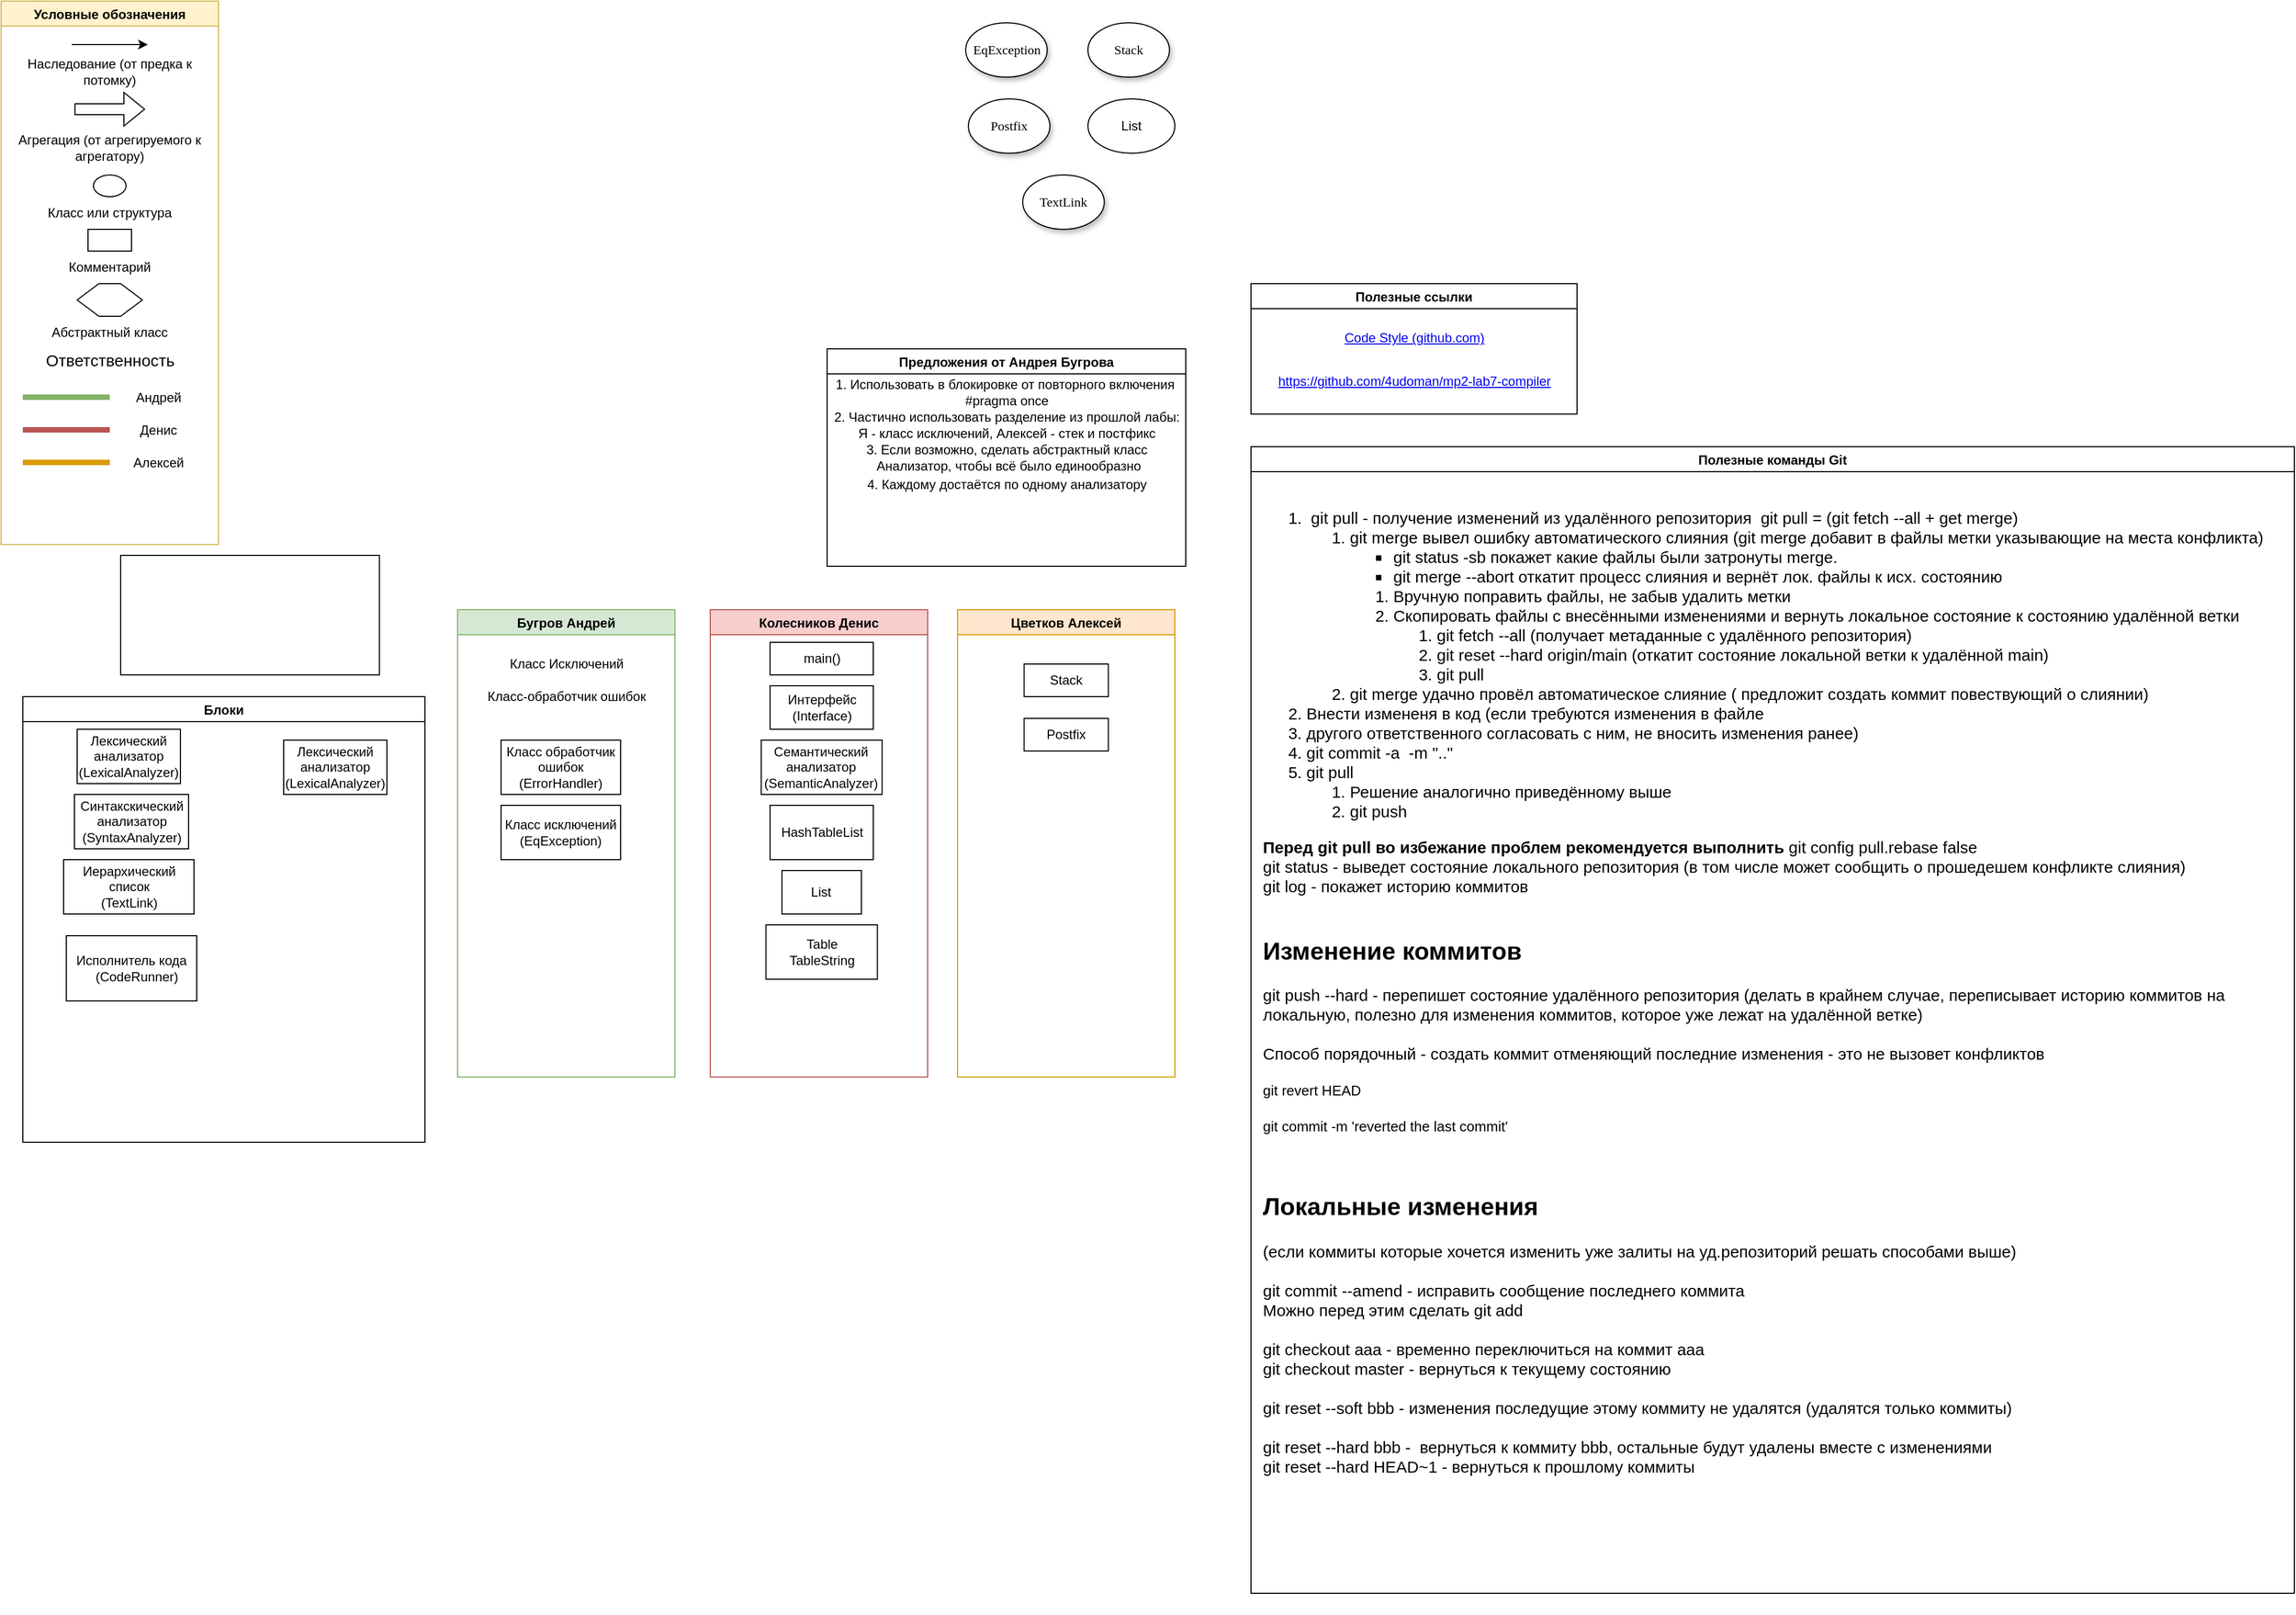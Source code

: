 <mxfile version="17.4.6" type="github">
  <diagram name="Page-1" id="42789a77-a242-8287-6e28-9cd8cfd52e62">
    <mxGraphModel dx="1624" dy="945" grid="1" gridSize="10" guides="1" tooltips="1" connect="1" arrows="1" fold="1" page="1" pageScale="1" pageWidth="1920" pageHeight="1200" background="none" math="0" shadow="0">
      <root>
        <mxCell id="0" />
        <mxCell id="1" parent="0" />
        <mxCell id="1ea317790d2ca983-3" value="Stack" style="ellipse;whiteSpace=wrap;html=1;rounded=0;shadow=1;comic=0;labelBackgroundColor=none;strokeWidth=1;fontFamily=Verdana;fontSize=12;align=center;" parent="1" vertex="1">
          <mxGeometry x="1000" y="20" width="75" height="50" as="geometry" />
        </mxCell>
        <mxCell id="iuW7hz9HEa-le5su57v6-1" value="Условные обозначения" style="swimlane;fillColor=#fff2cc;strokeColor=#d6b656;" parent="1" vertex="1">
          <mxGeometry width="200" height="500" as="geometry" />
        </mxCell>
        <mxCell id="iuW7hz9HEa-le5su57v6-2" value="" style="endArrow=classic;html=1;rounded=0;" parent="iuW7hz9HEa-le5su57v6-1" edge="1">
          <mxGeometry width="50" height="50" relative="1" as="geometry">
            <mxPoint x="65" y="40" as="sourcePoint" />
            <mxPoint x="135" y="40" as="targetPoint" />
          </mxGeometry>
        </mxCell>
        <mxCell id="iuW7hz9HEa-le5su57v6-3" value="Наследование (от предка к потомку)" style="text;html=1;strokeColor=none;fillColor=none;align=center;verticalAlign=middle;whiteSpace=wrap;rounded=0;" parent="iuW7hz9HEa-le5su57v6-1" vertex="1">
          <mxGeometry y="50" width="200" height="30" as="geometry" />
        </mxCell>
        <mxCell id="iuW7hz9HEa-le5su57v6-4" value="" style="shape=flexArrow;endArrow=classic;html=1;rounded=0;" parent="iuW7hz9HEa-le5su57v6-1" edge="1">
          <mxGeometry width="50" height="50" relative="1" as="geometry">
            <mxPoint x="67.5" y="99.5" as="sourcePoint" />
            <mxPoint x="132.5" y="99.5" as="targetPoint" />
          </mxGeometry>
        </mxCell>
        <mxCell id="iuW7hz9HEa-le5su57v6-5" value="Агрегация (от агрегируемого к агрегатору)" style="text;html=1;strokeColor=none;fillColor=none;align=center;verticalAlign=middle;whiteSpace=wrap;rounded=0;" parent="iuW7hz9HEa-le5su57v6-1" vertex="1">
          <mxGeometry y="120" width="200" height="30" as="geometry" />
        </mxCell>
        <mxCell id="iuW7hz9HEa-le5su57v6-6" value="" style="ellipse;whiteSpace=wrap;html=1;" parent="iuW7hz9HEa-le5su57v6-1" vertex="1">
          <mxGeometry x="85" y="160" width="30" height="20" as="geometry" />
        </mxCell>
        <mxCell id="iuW7hz9HEa-le5su57v6-7" value="Класс или структура" style="text;html=1;strokeColor=none;fillColor=none;align=center;verticalAlign=middle;whiteSpace=wrap;rounded=0;" parent="iuW7hz9HEa-le5su57v6-1" vertex="1">
          <mxGeometry x="40" y="180" width="120" height="30" as="geometry" />
        </mxCell>
        <mxCell id="iuW7hz9HEa-le5su57v6-10" value="" style="rounded=0;whiteSpace=wrap;html=1;" parent="iuW7hz9HEa-le5su57v6-1" vertex="1">
          <mxGeometry x="80" y="210" width="40" height="20" as="geometry" />
        </mxCell>
        <mxCell id="iuW7hz9HEa-le5su57v6-11" value="Комментарий" style="text;html=1;strokeColor=none;fillColor=none;align=center;verticalAlign=middle;whiteSpace=wrap;rounded=0;" parent="iuW7hz9HEa-le5su57v6-1" vertex="1">
          <mxGeometry x="70" y="230" width="60" height="30" as="geometry" />
        </mxCell>
        <mxCell id="iuW7hz9HEa-le5su57v6-13" value="" style="shape=hexagon;perimeter=hexagonPerimeter2;whiteSpace=wrap;html=1;fixedSize=1;" parent="iuW7hz9HEa-le5su57v6-1" vertex="1">
          <mxGeometry x="70" y="260" width="60" height="30" as="geometry" />
        </mxCell>
        <mxCell id="iuW7hz9HEa-le5su57v6-14" value="Абстрактный класс" style="text;html=1;strokeColor=none;fillColor=none;align=center;verticalAlign=middle;whiteSpace=wrap;rounded=0;" parent="iuW7hz9HEa-le5su57v6-1" vertex="1">
          <mxGeometry x="45" y="290" width="110" height="30" as="geometry" />
        </mxCell>
        <mxCell id="-pM-HTgVDpuhf9tNbvXT-4" value="" style="endArrow=none;html=1;rounded=0;fillColor=#d5e8d4;strokeColor=#82b366;strokeWidth=5;" parent="iuW7hz9HEa-le5su57v6-1" edge="1">
          <mxGeometry width="50" height="50" relative="1" as="geometry">
            <mxPoint x="20" y="364.5" as="sourcePoint" />
            <mxPoint x="100" y="364.5" as="targetPoint" />
          </mxGeometry>
        </mxCell>
        <mxCell id="-pM-HTgVDpuhf9tNbvXT-5" value="Ответственность" style="text;html=1;resizable=0;autosize=1;align=center;verticalAlign=middle;points=[];fillColor=none;strokeColor=none;rounded=0;fontSize=15;" parent="iuW7hz9HEa-le5su57v6-1" vertex="1">
          <mxGeometry x="35" y="320" width="130" height="20" as="geometry" />
        </mxCell>
        <mxCell id="-pM-HTgVDpuhf9tNbvXT-6" value="" style="endArrow=none;html=1;rounded=0;fillColor=#f8cecc;strokeColor=#b85450;strokeWidth=5;" parent="iuW7hz9HEa-le5su57v6-1" edge="1">
          <mxGeometry width="50" height="50" relative="1" as="geometry">
            <mxPoint x="20" y="394.5" as="sourcePoint" />
            <mxPoint x="100" y="394.5" as="targetPoint" />
          </mxGeometry>
        </mxCell>
        <mxCell id="-pM-HTgVDpuhf9tNbvXT-7" value="" style="endArrow=none;html=1;rounded=0;fillColor=#ffe6cc;strokeColor=#d79b00;strokeWidth=5;" parent="iuW7hz9HEa-le5su57v6-1" edge="1">
          <mxGeometry width="50" height="50" relative="1" as="geometry">
            <mxPoint x="20" y="424.5" as="sourcePoint" />
            <mxPoint x="100" y="424.5" as="targetPoint" />
          </mxGeometry>
        </mxCell>
        <mxCell id="-pM-HTgVDpuhf9tNbvXT-8" value="Андрей" style="text;html=1;strokeColor=none;fillColor=none;align=center;verticalAlign=middle;whiteSpace=wrap;rounded=0;" parent="iuW7hz9HEa-le5su57v6-1" vertex="1">
          <mxGeometry x="115" y="350" width="60" height="30" as="geometry" />
        </mxCell>
        <mxCell id="-pM-HTgVDpuhf9tNbvXT-9" value="Денис" style="text;html=1;strokeColor=none;fillColor=none;align=center;verticalAlign=middle;whiteSpace=wrap;rounded=0;" parent="iuW7hz9HEa-le5su57v6-1" vertex="1">
          <mxGeometry x="115" y="380" width="60" height="30" as="geometry" />
        </mxCell>
        <mxCell id="-pM-HTgVDpuhf9tNbvXT-10" value="Алексей" style="text;html=1;strokeColor=none;fillColor=none;align=center;verticalAlign=middle;whiteSpace=wrap;rounded=0;" parent="iuW7hz9HEa-le5su57v6-1" vertex="1">
          <mxGeometry x="115" y="410" width="60" height="30" as="geometry" />
        </mxCell>
        <mxCell id="pSLm4igQXvGaD_Qqo5TO-2" value="" style="rounded=0;whiteSpace=wrap;html=1;" parent="1" vertex="1">
          <mxGeometry x="109.99" y="510" width="238.13" height="110" as="geometry" />
        </mxCell>
        <mxCell id="lb1J8IbFt9z_0kmrgKfr-1" value="Полезные ссылки" style="swimlane;" parent="1" vertex="1">
          <mxGeometry x="1150" y="260" width="300" height="120" as="geometry" />
        </mxCell>
        <mxCell id="lb1J8IbFt9z_0kmrgKfr-4" value="&lt;a href=&quot;https://gist.github.com/ParkerProbe/62390cf65179a78cba430d15e39f2079&quot;&gt;Code Style (github.com)&lt;/a&gt;" style="text;html=1;align=center;verticalAlign=middle;resizable=0;points=[];autosize=1;strokeColor=none;fillColor=none;" parent="lb1J8IbFt9z_0kmrgKfr-1" vertex="1">
          <mxGeometry x="80" y="40" width="140" height="20" as="geometry" />
        </mxCell>
        <mxCell id="lb1J8IbFt9z_0kmrgKfr-5" value="&lt;a href=&quot;https://github.com/4udoman/mp2-lab7-compiler&quot;&gt;https://github.com/4udoman/mp2-lab7-compiler&lt;/a&gt;" style="text;html=1;align=center;verticalAlign=middle;resizable=0;points=[];autosize=1;strokeColor=none;fillColor=none;" parent="lb1J8IbFt9z_0kmrgKfr-1" vertex="1">
          <mxGeometry x="15" y="80" width="270" height="20" as="geometry" />
        </mxCell>
        <mxCell id="lb1J8IbFt9z_0kmrgKfr-31" value="Бугров Андрей" style="swimlane;fillColor=#d5e8d4;strokeColor=#82b366;" parent="1" vertex="1">
          <mxGeometry x="420" y="560" width="200" height="430" as="geometry" />
        </mxCell>
        <mxCell id="2RiGxYoO24wWiqjHJsVi-5" value="Класс Исключений" style="text;html=1;align=center;verticalAlign=middle;resizable=0;points=[];autosize=1;strokeColor=none;fillColor=none;" parent="lb1J8IbFt9z_0kmrgKfr-31" vertex="1">
          <mxGeometry x="40" y="40" width="120" height="20" as="geometry" />
        </mxCell>
        <mxCell id="2RiGxYoO24wWiqjHJsVi-8" value="Класс-обработчик ошибок" style="text;html=1;align=center;verticalAlign=middle;resizable=0;points=[];autosize=1;strokeColor=none;fillColor=none;" parent="lb1J8IbFt9z_0kmrgKfr-31" vertex="1">
          <mxGeometry x="20" y="70" width="160" height="20" as="geometry" />
        </mxCell>
        <mxCell id="JJ14aypj55oh6TthJV8W-1" value="Класс исключений&lt;br&gt;(EqException)" style="rounded=0;whiteSpace=wrap;html=1;" vertex="1" parent="lb1J8IbFt9z_0kmrgKfr-31">
          <mxGeometry x="40" y="180" width="110" height="50" as="geometry" />
        </mxCell>
        <mxCell id="lb1J8IbFt9z_0kmrgKfr-75" value="Класс обработчик ошибок&lt;br&gt;(ErrorHandler)" style="rounded=0;whiteSpace=wrap;html=1;" parent="lb1J8IbFt9z_0kmrgKfr-31" vertex="1">
          <mxGeometry x="40" y="120" width="110" height="50" as="geometry" />
        </mxCell>
        <mxCell id="lb1J8IbFt9z_0kmrgKfr-49" value="Колесников Денис" style="swimlane;fillColor=#f8cecc;strokeColor=#b85450;" parent="1" vertex="1">
          <mxGeometry x="652.5" y="560" width="200" height="430" as="geometry" />
        </mxCell>
        <mxCell id="JJ14aypj55oh6TthJV8W-5" value="main()" style="rounded=0;whiteSpace=wrap;html=1;" vertex="1" parent="lb1J8IbFt9z_0kmrgKfr-49">
          <mxGeometry x="55" y="30" width="95" height="30" as="geometry" />
        </mxCell>
        <mxCell id="JJ14aypj55oh6TthJV8W-6" value="Интерфейс&lt;br&gt;(Interface)" style="rounded=0;whiteSpace=wrap;html=1;" vertex="1" parent="lb1J8IbFt9z_0kmrgKfr-49">
          <mxGeometry x="55.01" y="70" width="95" height="40" as="geometry" />
        </mxCell>
        <mxCell id="JJ14aypj55oh6TthJV8W-7" value="Семантический&lt;br&gt;анализатор&lt;br&gt;(SemanticAnalyzer)" style="rounded=0;whiteSpace=wrap;html=1;" vertex="1" parent="lb1J8IbFt9z_0kmrgKfr-49">
          <mxGeometry x="46.88" y="120" width="111.25" height="50" as="geometry" />
        </mxCell>
        <mxCell id="JJ14aypj55oh6TthJV8W-8" value="HashTableList&lt;br&gt;" style="rounded=0;whiteSpace=wrap;html=1;" vertex="1" parent="lb1J8IbFt9z_0kmrgKfr-49">
          <mxGeometry x="55.01" y="180" width="95" height="50" as="geometry" />
        </mxCell>
        <mxCell id="JJ14aypj55oh6TthJV8W-9" value="&lt;div&gt;Table&lt;/div&gt;&lt;div&gt;TableString&lt;br&gt;&lt;/div&gt;" style="rounded=0;whiteSpace=wrap;html=1;" vertex="1" parent="lb1J8IbFt9z_0kmrgKfr-49">
          <mxGeometry x="51.25" y="290" width="102.5" height="50" as="geometry" />
        </mxCell>
        <mxCell id="JJ14aypj55oh6TthJV8W-15" value="List" style="rounded=0;whiteSpace=wrap;html=1;" vertex="1" parent="lb1J8IbFt9z_0kmrgKfr-49">
          <mxGeometry x="65.95" y="240" width="73.12" height="40" as="geometry" />
        </mxCell>
        <mxCell id="lb1J8IbFt9z_0kmrgKfr-50" value="Цветков Алексей" style="swimlane;fillColor=#ffe6cc;strokeColor=#d79b00;" parent="1" vertex="1">
          <mxGeometry x="880" y="560" width="200" height="430" as="geometry" />
        </mxCell>
        <mxCell id="JJ14aypj55oh6TthJV8W-13" value="Stack" style="rounded=0;whiteSpace=wrap;html=1;" vertex="1" parent="lb1J8IbFt9z_0kmrgKfr-50">
          <mxGeometry x="61.25" y="50" width="77.5" height="30" as="geometry" />
        </mxCell>
        <mxCell id="JJ14aypj55oh6TthJV8W-14" value="Postfix" style="rounded=0;whiteSpace=wrap;html=1;" vertex="1" parent="lb1J8IbFt9z_0kmrgKfr-50">
          <mxGeometry x="61.25" y="100" width="77.5" height="30" as="geometry" />
        </mxCell>
        <mxCell id="lb1J8IbFt9z_0kmrgKfr-58" value="Блоки" style="swimlane;" parent="1" vertex="1">
          <mxGeometry x="20" y="640" width="370" height="410" as="geometry" />
        </mxCell>
        <mxCell id="0fknKg0I96SZaBarsdJD-9" value="Исполнитель кода&lt;br&gt;&lt;div&gt;&lt;span&gt;&amp;nbsp; &amp;nbsp;(&lt;/span&gt;CodeRunner&lt;span&gt;)&lt;/span&gt;&lt;/div&gt;" style="rounded=0;whiteSpace=wrap;html=1;" parent="lb1J8IbFt9z_0kmrgKfr-58" vertex="1">
          <mxGeometry x="40" y="220" width="120" height="60" as="geometry" />
        </mxCell>
        <mxCell id="0fknKg0I96SZaBarsdJD-1" value="Лексический анализатор&lt;br&gt;(LexicalAnalyzer)" style="rounded=0;whiteSpace=wrap;html=1;" parent="lb1J8IbFt9z_0kmrgKfr-58" vertex="1">
          <mxGeometry x="50" y="30" width="95" height="50" as="geometry" />
        </mxCell>
        <mxCell id="0fknKg0I96SZaBarsdJD-2" value="Синтакскический&lt;br&gt;анализатор&lt;br&gt;(SyntaxAnalyzer)" style="rounded=0;whiteSpace=wrap;html=1;" parent="lb1J8IbFt9z_0kmrgKfr-58" vertex="1">
          <mxGeometry x="47.5" y="90" width="105" height="50" as="geometry" />
        </mxCell>
        <mxCell id="0fknKg0I96SZaBarsdJD-5" value="Иерархический&lt;br&gt;список&lt;br&gt;(TextLink)" style="rounded=0;whiteSpace=wrap;html=1;points=[[0,0,0,0,0],[0,0.23,0,0,0],[0,0.5,0,0,0],[0,0.77,0,0,0],[0,1,0,0,0],[0.25,0,0,0,0],[0.25,1,0,0,0],[0.5,0,0,0,0],[0.5,1,0,0,0],[0.75,0,0,0,0],[0.75,1,0,0,0],[1,0,0,0,0],[1,0.27,0,0,0],[1,0.5,0,0,0],[1,0.77,0,0,0],[1,1,0,0,0]];" parent="lb1J8IbFt9z_0kmrgKfr-58" vertex="1">
          <mxGeometry x="37.5" y="150" width="120" height="50" as="geometry" />
        </mxCell>
        <mxCell id="JJ14aypj55oh6TthJV8W-10" value="Лексический анализатор&lt;br&gt;(LexicalAnalyzer)" style="rounded=0;whiteSpace=wrap;html=1;" vertex="1" parent="lb1J8IbFt9z_0kmrgKfr-58">
          <mxGeometry x="240" y="40" width="95" height="50" as="geometry" />
        </mxCell>
        <mxCell id="ob3So-rM5bVcGHjbNZR2-1" value="Полезные команды Git" style="swimlane;" parent="1" vertex="1">
          <mxGeometry x="1150" y="410" width="960" height="1055" as="geometry" />
        </mxCell>
        <mxCell id="ob3So-rM5bVcGHjbNZR2-3" value="&lt;span style=&quot;font-family: , &amp;#34;blinkmacsystemfont&amp;#34; , &amp;#34;roboto&amp;#34; , &amp;#34;helvetica neue&amp;#34; , &amp;#34;geneva&amp;#34; , &amp;#34;noto sans armenian&amp;#34; , &amp;#34;noto sans bengali&amp;#34; , &amp;#34;noto sans cherokee&amp;#34; , &amp;#34;noto sans devanagari&amp;#34; , &amp;#34;noto sans ethiopic&amp;#34; , &amp;#34;noto sans georgian&amp;#34; , &amp;#34;noto sans hebrew&amp;#34; , &amp;#34;noto sans kannada&amp;#34; , &amp;#34;noto sans khmer&amp;#34; , &amp;#34;noto sans lao&amp;#34; , &amp;#34;noto sans osmanya&amp;#34; , &amp;#34;noto sans tamil&amp;#34; , &amp;#34;noto sans telugu&amp;#34; , &amp;#34;noto sans thai&amp;#34; , &amp;#34;arial&amp;#34; , &amp;#34;tahoma&amp;#34; , &amp;#34;verdana&amp;#34; , sans-serif ; font-size: 13px ; text-align: left ; background-color: rgb(255 , 255 , 255)&quot;&gt;&lt;br&gt;&lt;/span&gt;" style="text;html=1;align=center;verticalAlign=middle;resizable=0;points=[];autosize=1;strokeColor=none;fillColor=none;" parent="ob3So-rM5bVcGHjbNZR2-1" vertex="1">
          <mxGeometry x="160" y="35" width="20" height="20" as="geometry" />
        </mxCell>
        <mxCell id="-pM-HTgVDpuhf9tNbvXT-16" value="&lt;ol&gt;&lt;li&gt;&lt;span&gt;&amp;nbsp;git pull - получение изменений из удалённого репозитория&amp;nbsp; git pull = (git fetch --all + get merge)&lt;/span&gt;&lt;/li&gt;&lt;ol&gt;&lt;li&gt;git merge вывел ошибку автоматического слияния (git merge добавит в файлы метки указывающие на места конфликта)&lt;/li&gt;&lt;ul&gt;&lt;li&gt;&lt;span&gt;git status -sb покажет какие файлы были затронуты merge.&amp;nbsp;&lt;/span&gt;&lt;/li&gt;&lt;li&gt;&lt;span&gt;git merge --abort откатит процесс слияния и вернёт лок. файлы к исх. состоянию&lt;/span&gt;&lt;/li&gt;&lt;/ul&gt;&lt;ol&gt;&lt;li&gt;Вручную поправить файлы, не забыв удалить метки&lt;/li&gt;&lt;li&gt;Скопировать файлы с внесёнными изменениями и вернуть локальное состояние к состоянию удалённой ветки&lt;/li&gt;&lt;ol&gt;&lt;li&gt;git fetch --all (получает метаданные с удалённого репозитория)&lt;/li&gt;&lt;li&gt;git reset --hard origin/main (откатит состояние локальной ветки к удалённой main)&lt;/li&gt;&lt;li&gt;git pull&lt;/li&gt;&lt;/ol&gt;&lt;/ol&gt;&lt;li&gt;git merge удачно провёл автоматическое слияние ( предложит создать коммит повествующий о слиянии)&lt;/li&gt;&lt;/ol&gt;&lt;li&gt;&lt;font style=&quot;font-size: 15px&quot;&gt;&lt;font style=&quot;font-size: 15px&quot;&gt;Внести измененя в код (если требуются изменения в файле &lt;/font&gt;&lt;/font&gt;&lt;/li&gt;&lt;li&gt;&lt;font style=&quot;font-size: 15px&quot;&gt;&lt;font style=&quot;font-size: 15px&quot;&gt;другого ответственного согласовать с ним, не вносить изменения ранее)&lt;/font&gt;&lt;/font&gt;&lt;/li&gt;&lt;li&gt;&lt;font style=&quot;font-size: 15px&quot;&gt;git commit -a&amp;nbsp; -m &quot;..&quot;&lt;/font&gt;&lt;/li&gt;&lt;li&gt;&lt;font style=&quot;font-size: 15px&quot;&gt;git pull&amp;nbsp;&lt;/font&gt;&lt;/li&gt;&lt;ol&gt;&lt;li&gt;&lt;font style=&quot;font-size: 15px&quot;&gt;Решение аналогично приведённому выше&lt;/font&gt;&lt;/li&gt;&lt;li&gt;git push&lt;br&gt;&lt;/li&gt;&lt;/ol&gt;&lt;/ol&gt;&lt;div&gt;&lt;b&gt;Перед git pull во избежание проблем рекомендуется выполнить&lt;/b&gt; git config pull.rebase false&lt;/div&gt;&lt;div&gt;git status - выведет состояние локального репозитория (в том числе может сообщить о прошедешем конфликте слияния)&lt;/div&gt;&lt;div&gt;git log - покажет историю коммитов&lt;/div&gt;&lt;div&gt;&lt;br&gt;&lt;/div&gt;&lt;h2&gt;Изменение коммитов&lt;/h2&gt;&lt;div&gt;git push --hard - перепишет состояние удалённого репозитория (делать в крайнем случае, переписывает историю коммитов на&lt;/div&gt;&lt;div&gt;локальную, полезно для изменения коммитов,&amp;nbsp;&lt;span&gt;которое уже ле&lt;/span&gt;&lt;span&gt;жат на удалённой ветке)&lt;/span&gt;&lt;/div&gt;&lt;div&gt;&lt;br&gt;&lt;/div&gt;&lt;div&gt;Способ порядочный - создать коммит отменяющий последние изменения - это не вызовет конфликтов&lt;/div&gt;&lt;p&gt;&lt;span style=&quot;background-color: transparent ; font-family: inherit ; font-style: inherit ; font-weight: inherit ; font-size: 13px&quot;&gt;git revert HEAD&lt;br&gt;&lt;/span&gt;&lt;/p&gt;&lt;p&gt;&lt;span style=&quot;background-color: transparent ; font-family: inherit ; font-style: inherit ; font-weight: inherit ; font-size: 13px&quot;&gt;git commit -m&amp;nbsp;&lt;/span&gt;&lt;span class=&quot;hljs-string&quot; style=&quot;background-color: transparent ; font-family: inherit ; font-style: inherit ; font-variant: inherit ; font-weight: inherit ; font-size: 13px ; margin: 0px ; padding: 0px ; border: 0px ; font-stretch: inherit ; line-height: inherit ; vertical-align: baseline ; box-sizing: inherit&quot;&gt;&#39;reverted the last commit&#39;&lt;/span&gt;&lt;/p&gt;&lt;p&gt;&lt;/p&gt;&lt;p&gt;&lt;span class=&quot;hljs-string&quot; style=&quot;background-color: transparent ; font-family: inherit ; font-style: inherit ; font-variant: inherit ; font-weight: inherit ; font-size: 13px ; margin: 0px ; padding: 0px ; border: 0px ; font-stretch: inherit ; line-height: inherit ; vertical-align: baseline ; box-sizing: inherit&quot;&gt;&lt;br&gt;&lt;/span&gt;&lt;/p&gt;&lt;h2&gt;Локальные изменения&lt;/h2&gt;&lt;div&gt;(если коммиты которые хочется изменить уже залиты на уд.репозиторий решать способами выше)&lt;/div&gt;&lt;div&gt;&lt;br&gt;&lt;/div&gt;&lt;div&gt;git commit --amend - исправить сообщение последнего коммита&lt;/div&gt;&lt;div&gt;Можно перед этим сделать git add&amp;nbsp;&lt;/div&gt;&lt;div&gt;&lt;br&gt;&lt;/div&gt;&lt;div&gt;git checkout aaa - временно переключиться на коммит aaa&lt;/div&gt;&lt;div&gt;git checkout master - вернуться к текущему состоянию&lt;/div&gt;&lt;div&gt;&lt;br&gt;&lt;/div&gt;&lt;div&gt;git reset --soft bbb - изменения последущие этому коммиту не удалятся (удалятся только коммиты)&amp;nbsp;&lt;br&gt;&lt;/div&gt;&lt;div&gt;&lt;br&gt;&lt;/div&gt;&lt;div&gt;git reset --hard bbb -&amp;nbsp; вернуться к коммиту bbb, остальные будут удалены вместе с изменениями&lt;/div&gt;&lt;div&gt;git reset --hard HEAD~1 - вернуться к прошлому коммиты&lt;/div&gt;&lt;div&gt;&lt;code class=&quot;hljs language-css&quot; style=&quot;margin: 0px ; padding: 0px ; border: 0px ; font-style: inherit ; font-variant: inherit ; font-weight: inherit ; font-stretch: inherit ; line-height: inherit ; font-family: inherit ; vertical-align: baseline ; box-sizing: inherit ; background-color: transparent&quot;&gt;&lt;br&gt;&lt;/code&gt;&lt;/div&gt;&lt;div&gt;&lt;br&gt;&lt;/div&gt;&lt;div&gt;&lt;br&gt;&lt;/div&gt;&lt;div&gt;&lt;br&gt;&lt;/div&gt;&lt;div&gt;&lt;br&gt;&lt;/div&gt;&lt;div&gt;&lt;br&gt;&lt;/div&gt;&lt;div&gt;&lt;br&gt;&lt;/div&gt;" style="text;html=1;resizable=0;autosize=1;align=left;verticalAlign=top;points=[];fillColor=none;strokeColor=none;rounded=0;fontSize=15;" parent="ob3So-rM5bVcGHjbNZR2-1" vertex="1">
          <mxGeometry x="9" y="35" width="940" height="1020" as="geometry" />
        </mxCell>
        <mxCell id="-pM-HTgVDpuhf9tNbvXT-3" value="List" style="ellipse;whiteSpace=wrap;html=1;" parent="1" vertex="1">
          <mxGeometry x="1000" y="90" width="80" height="50" as="geometry" />
        </mxCell>
        <mxCell id="qFc7p6ZR1PxSnkgHKNbJ-2" value="EqException" style="ellipse;whiteSpace=wrap;html=1;rounded=0;shadow=1;comic=0;labelBackgroundColor=none;strokeWidth=1;fontFamily=Verdana;fontSize=12;align=center;" parent="1" vertex="1">
          <mxGeometry x="887.5" y="20" width="75" height="50" as="geometry" />
        </mxCell>
        <mxCell id="qFc7p6ZR1PxSnkgHKNbJ-3" value="Postfix" style="ellipse;whiteSpace=wrap;html=1;rounded=0;shadow=1;comic=0;labelBackgroundColor=none;strokeWidth=1;fontFamily=Verdana;fontSize=12;align=center;" parent="1" vertex="1">
          <mxGeometry x="890" y="90" width="75" height="50" as="geometry" />
        </mxCell>
        <mxCell id="qFc7p6ZR1PxSnkgHKNbJ-4" value="TextLink" style="ellipse;whiteSpace=wrap;html=1;rounded=0;shadow=1;comic=0;labelBackgroundColor=none;strokeWidth=1;fontFamily=Verdana;fontSize=12;align=center;" parent="1" vertex="1">
          <mxGeometry x="940" y="160" width="75" height="50" as="geometry" />
        </mxCell>
        <mxCell id="2RiGxYoO24wWiqjHJsVi-1" value="Предложения от Андрея Бугрова" style="swimlane;" parent="1" vertex="1">
          <mxGeometry x="760" y="320" width="330" height="200" as="geometry" />
        </mxCell>
        <mxCell id="2RiGxYoO24wWiqjHJsVi-2" value="1. Использовать в блокировке от повторного включения&amp;nbsp;&lt;br&gt;#pragma once" style="text;html=1;align=center;verticalAlign=middle;resizable=0;points=[];autosize=1;strokeColor=none;fillColor=none;" parent="2RiGxYoO24wWiqjHJsVi-1" vertex="1">
          <mxGeometry y="25" width="330" height="30" as="geometry" />
        </mxCell>
        <mxCell id="2RiGxYoO24wWiqjHJsVi-3" value="2. Частично использовать разделение из прошлой лабы:&lt;br&gt;Я - класс исключений, Алексей - стек и постфикс" style="text;html=1;align=center;verticalAlign=middle;resizable=0;points=[];autosize=1;strokeColor=none;fillColor=none;" parent="2RiGxYoO24wWiqjHJsVi-1" vertex="1">
          <mxGeometry y="55" width="330" height="30" as="geometry" />
        </mxCell>
        <mxCell id="2RiGxYoO24wWiqjHJsVi-4" value="3. Если возможно, сделать абстрактный класс&lt;br&gt;&amp;nbsp;Анализатор, чтобы всё было единообразно" style="text;html=1;align=center;verticalAlign=middle;resizable=0;points=[];autosize=1;strokeColor=none;fillColor=none;" parent="2RiGxYoO24wWiqjHJsVi-1" vertex="1">
          <mxGeometry x="30" y="85" width="270" height="30" as="geometry" />
        </mxCell>
        <mxCell id="2RiGxYoO24wWiqjHJsVi-9" value="4. Каждому достаётся по одному анализатору" style="text;html=1;align=center;verticalAlign=middle;resizable=0;points=[];autosize=1;strokeColor=none;fillColor=none;" parent="2RiGxYoO24wWiqjHJsVi-1" vertex="1">
          <mxGeometry x="30" y="115" width="270" height="20" as="geometry" />
        </mxCell>
      </root>
    </mxGraphModel>
  </diagram>
</mxfile>
